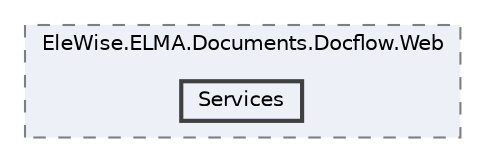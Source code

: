 digraph "Web/Modules/EleWise.ELMA.Documents.Docflow.Web/Services"
{
 // LATEX_PDF_SIZE
  bgcolor="transparent";
  edge [fontname=Helvetica,fontsize=10,labelfontname=Helvetica,labelfontsize=10];
  node [fontname=Helvetica,fontsize=10,shape=box,height=0.2,width=0.4];
  compound=true
  subgraph clusterdir_ba52edece981b4f21cbf7e0bbcb9a866 {
    graph [ bgcolor="#edf0f7", pencolor="grey50", label="EleWise.ELMA.Documents.Docflow.Web", fontname=Helvetica,fontsize=10 style="filled,dashed", URL="dir_ba52edece981b4f21cbf7e0bbcb9a866.html",tooltip=""]
  dir_8ccd297618f93ea95bf39c7aac7597b5 [label="Services", fillcolor="#edf0f7", color="grey25", style="filled,bold", URL="dir_8ccd297618f93ea95bf39c7aac7597b5.html",tooltip=""];
  }
}
